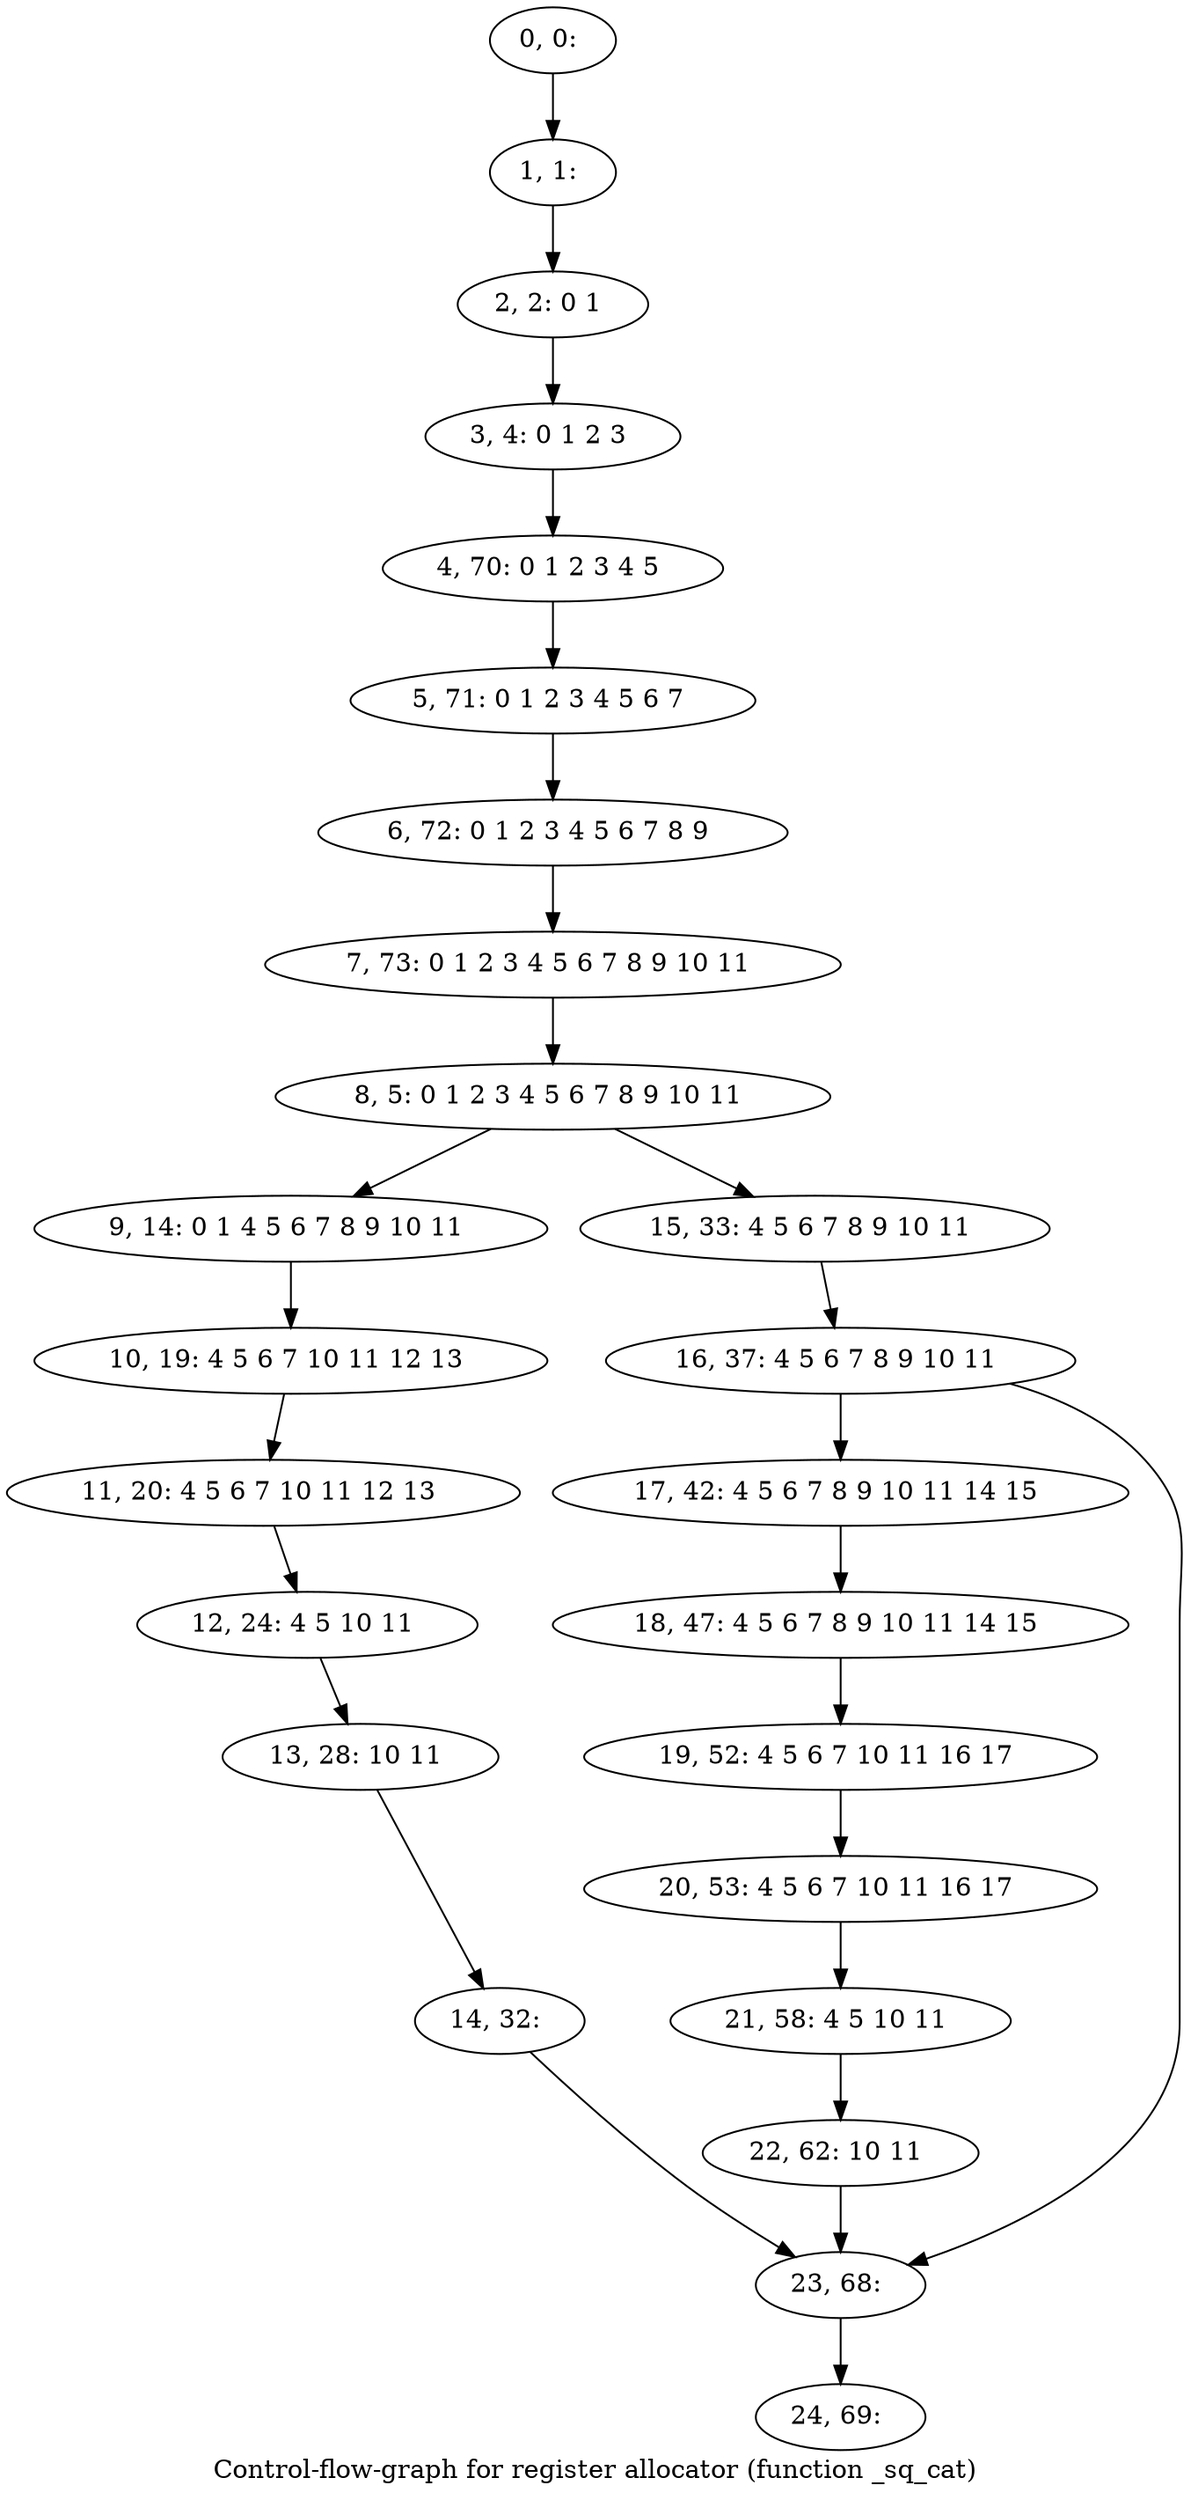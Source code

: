 digraph G {
graph [label="Control-flow-graph for register allocator (function _sq_cat)"]
0[label="0, 0: "];
1[label="1, 1: "];
2[label="2, 2: 0 1 "];
3[label="3, 4: 0 1 2 3 "];
4[label="4, 70: 0 1 2 3 4 5 "];
5[label="5, 71: 0 1 2 3 4 5 6 7 "];
6[label="6, 72: 0 1 2 3 4 5 6 7 8 9 "];
7[label="7, 73: 0 1 2 3 4 5 6 7 8 9 10 11 "];
8[label="8, 5: 0 1 2 3 4 5 6 7 8 9 10 11 "];
9[label="9, 14: 0 1 4 5 6 7 8 9 10 11 "];
10[label="10, 19: 4 5 6 7 10 11 12 13 "];
11[label="11, 20: 4 5 6 7 10 11 12 13 "];
12[label="12, 24: 4 5 10 11 "];
13[label="13, 28: 10 11 "];
14[label="14, 32: "];
15[label="15, 33: 4 5 6 7 8 9 10 11 "];
16[label="16, 37: 4 5 6 7 8 9 10 11 "];
17[label="17, 42: 4 5 6 7 8 9 10 11 14 15 "];
18[label="18, 47: 4 5 6 7 8 9 10 11 14 15 "];
19[label="19, 52: 4 5 6 7 10 11 16 17 "];
20[label="20, 53: 4 5 6 7 10 11 16 17 "];
21[label="21, 58: 4 5 10 11 "];
22[label="22, 62: 10 11 "];
23[label="23, 68: "];
24[label="24, 69: "];
0->1 ;
1->2 ;
2->3 ;
3->4 ;
4->5 ;
5->6 ;
6->7 ;
7->8 ;
8->9 ;
8->15 ;
9->10 ;
10->11 ;
11->12 ;
12->13 ;
13->14 ;
14->23 ;
15->16 ;
16->17 ;
16->23 ;
17->18 ;
18->19 ;
19->20 ;
20->21 ;
21->22 ;
22->23 ;
23->24 ;
}
